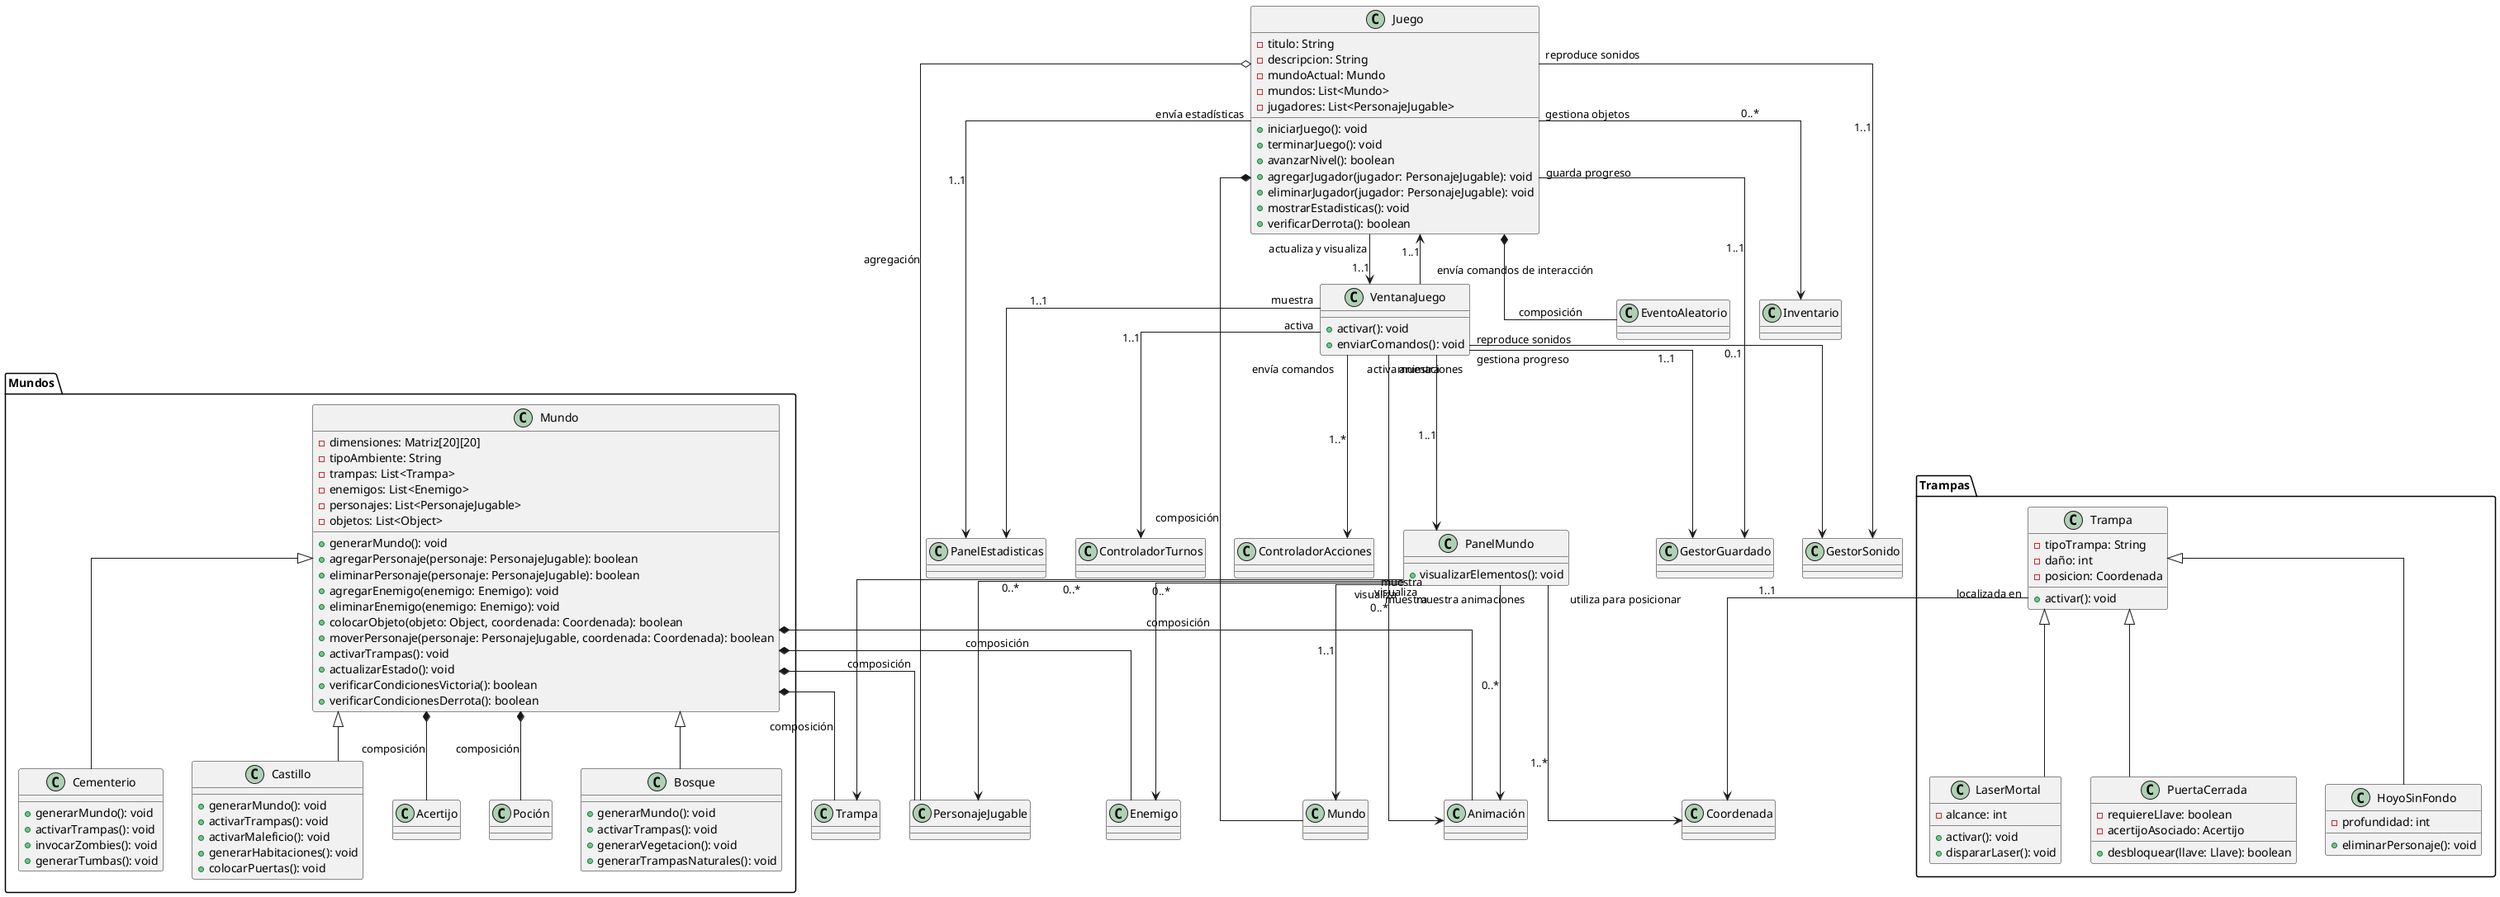 @startuml crypta zombi
skinparam classMargin 18
skinparam linetype ortho
skinparam ClassBackgroundColor<<Personaje>> blue
skinparam ClassBackgroundColor<<Enemigo>> red
skinparam ClassBackgroundColor<<Mundo>> green

' --- Clase principal ---
class Juego {
 - titulo: String
 - descripcion: String
 - mundoActual: Mundo
 - mundos: List<Mundo>
 - jugadores: List<PersonajeJugable>
 + iniciarJuego(): void
 + terminarJuego(): void
 + avanzarNivel(): boolean
 + agregarJugador(jugador: PersonajeJugable): void
 + eliminarJugador(jugador: PersonajeJugable): void
 + mostrarEstadisticas(): void
 + verificarDerrota(): boolean
}

Juego *-- Mundo : composición
Juego o-- PersonajeJugable : agregación
Juego *-- EventoAleatorio : composición
Juego --> Inventario : "gestiona objetos" [0..*]
Juego --> PanelEstadisticas : "envía estadísticas" [1..1]
Juego --> VentanaJuego : "actualiza y visualiza" [1..1]
Juego --> GestorGuardado : "guarda progreso" [1..1]
Juego --> GestorSonido : "reproduce sonidos" [1..1]

' --- Clase VentanaJuego ---
class VentanaJuego {
 + activar(): void
 + enviarComandos(): void
}  

VentanaJuego --> PanelMundo : "muestra" [1..1]
VentanaJuego --> PanelEstadisticas : "muestra" [1..1]
VentanaJuego --> ControladorTurnos : "activa" [1..1]
VentanaJuego --> ControladorAcciones : "envía comandos" [1..*]
VentanaJuego --> GestorSonido : "reproduce sonidos" [0..1]
VentanaJuego --> Animación : "activa animaciones" [0..*]
VentanaJuego --> GestorGuardado : "gestiona progreso" [1..1]
VentanaJuego --> Juego : "envía comandos de interacción" [1..1]

' --- Clase PanelMundo ---
class PanelMundo {
 + visualizarElementos(): void
}
 
PanelMundo --> Mundo : "visualiza" [1..1]
PanelMundo --> PersonajeJugable : "muestra" [0..*]
PanelMundo --> Enemigo : "muestra" [0..*]
PanelMundo --> Trampa : "visualiza" [0..*]
PanelMundo --> Coordenada : "utiliza para posicionar" [1..*]
PanelMundo --> Animación : "muestra animaciones" [0..*]

' --- Agrupación: Mundos ---
package "Mundos" {  
  class Mundo {
  - dimensiones: Matriz[20][20]
  - tipoAmbiente: String
  - trampas: List<Trampa>
  - enemigos: List<Enemigo>
  - personajes: List<PersonajeJugable>
  - objetos: List<Object>
  + generarMundo(): void
  + agregarPersonaje(personaje: PersonajeJugable): boolean
  + eliminarPersonaje(personaje: PersonajeJugable): boolean
  + agregarEnemigo(enemigo: Enemigo): void
  + eliminarEnemigo(enemigo: Enemigo): void
  + colocarObjeto(objeto: Object, coordenada: Coordenada): boolean
  + moverPersonaje(personaje: PersonajeJugable, coordenada: Coordenada): boolean
  + activarTrampas(): void
  + actualizarEstado(): void
  + verificarCondicionesVictoria(): boolean
  + verificarCondicionesDerrota(): boolean
    }
    Mundo *-- Trampa : composición
    Mundo *-- Enemigo : composición
    Mundo *-- Acertijo : composición
    Mundo *-- Poción : composición
    Mundo *-- Animación : composición
    Mundo *-- PersonajeJugable : composición

    class Bosque extends Mundo {
  + generarMundo(): void
  + activarTrampas(): void
  + generarVegetacion(): void
  + generarTrampasNaturales(): void
    }
   
    class Cementerio extends Mundo {
  + generarMundo(): void
  + activarTrampas(): void
  + invocarZombies(): void
  + generarTumbas(): void
    }
   
    class Castillo extends Mundo {
  + generarMundo(): void
  + activarTrampas(): void
  + activarMaleficio(): void
  + generarHabitaciones(): void
  + colocarPuertas(): void
    }
}

' --- Agrupación: Trampas ---
package "Trampas" {
    class Trampa {
        - tipoTrampa: String
        - daño: int
        - posicion: Coordenada
        + activar(): void
    }
    Trampa --> Coordenada : "localizada en" [1..1]
    class HoyoSinFondo extends Trampa {
        - profundidad: int
        + eliminarPersonaje(): void
    }
    class LaserMortal extends Trampa {
 - alcance: int
  + activar(): void
  + dispararLaser(): void
    }
    class PuertaCerrada extends Trampa {
        - requiereLlave: boolean
        - acertijoAsociado: Acertijo
        + desbloquear(llave: Llave): boolean
    }
